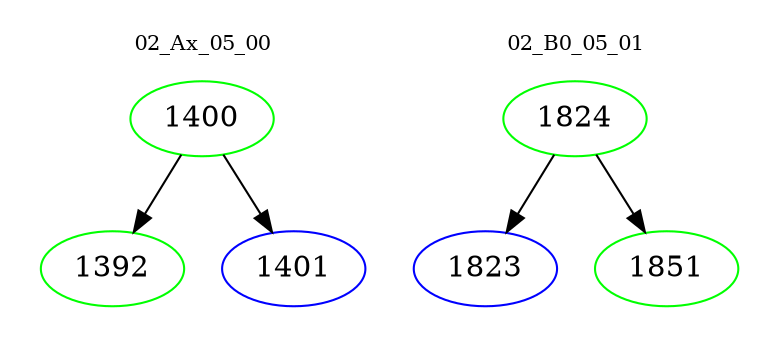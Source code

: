 digraph{
subgraph cluster_0 {
color = white
label = "02_Ax_05_00";
fontsize=10;
T0_1400 [label="1400", color="green"]
T0_1400 -> T0_1392 [color="black"]
T0_1392 [label="1392", color="green"]
T0_1400 -> T0_1401 [color="black"]
T0_1401 [label="1401", color="blue"]
}
subgraph cluster_1 {
color = white
label = "02_B0_05_01";
fontsize=10;
T1_1824 [label="1824", color="green"]
T1_1824 -> T1_1823 [color="black"]
T1_1823 [label="1823", color="blue"]
T1_1824 -> T1_1851 [color="black"]
T1_1851 [label="1851", color="green"]
}
}
